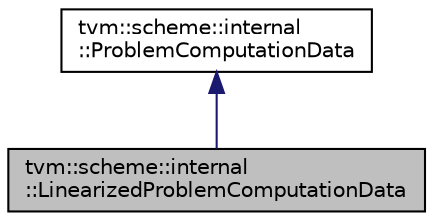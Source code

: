 digraph "tvm::scheme::internal::LinearizedProblemComputationData"
{
 // LATEX_PDF_SIZE
  edge [fontname="Helvetica",fontsize="10",labelfontname="Helvetica",labelfontsize="10"];
  node [fontname="Helvetica",fontsize="10",shape=record];
  Node1 [label="tvm::scheme::internal\l::LinearizedProblemComputationData",height=0.2,width=0.4,color="black", fillcolor="grey75", style="filled", fontcolor="black",tooltip=" "];
  Node2 -> Node1 [dir="back",color="midnightblue",fontsize="10",style="solid",fontname="Helvetica"];
  Node2 [label="tvm::scheme::internal\l::ProblemComputationData",height=0.2,width=0.4,color="black", fillcolor="white", style="filled",URL="$classtvm_1_1scheme_1_1internal_1_1ProblemComputationData.html",tooltip=" "];
}
